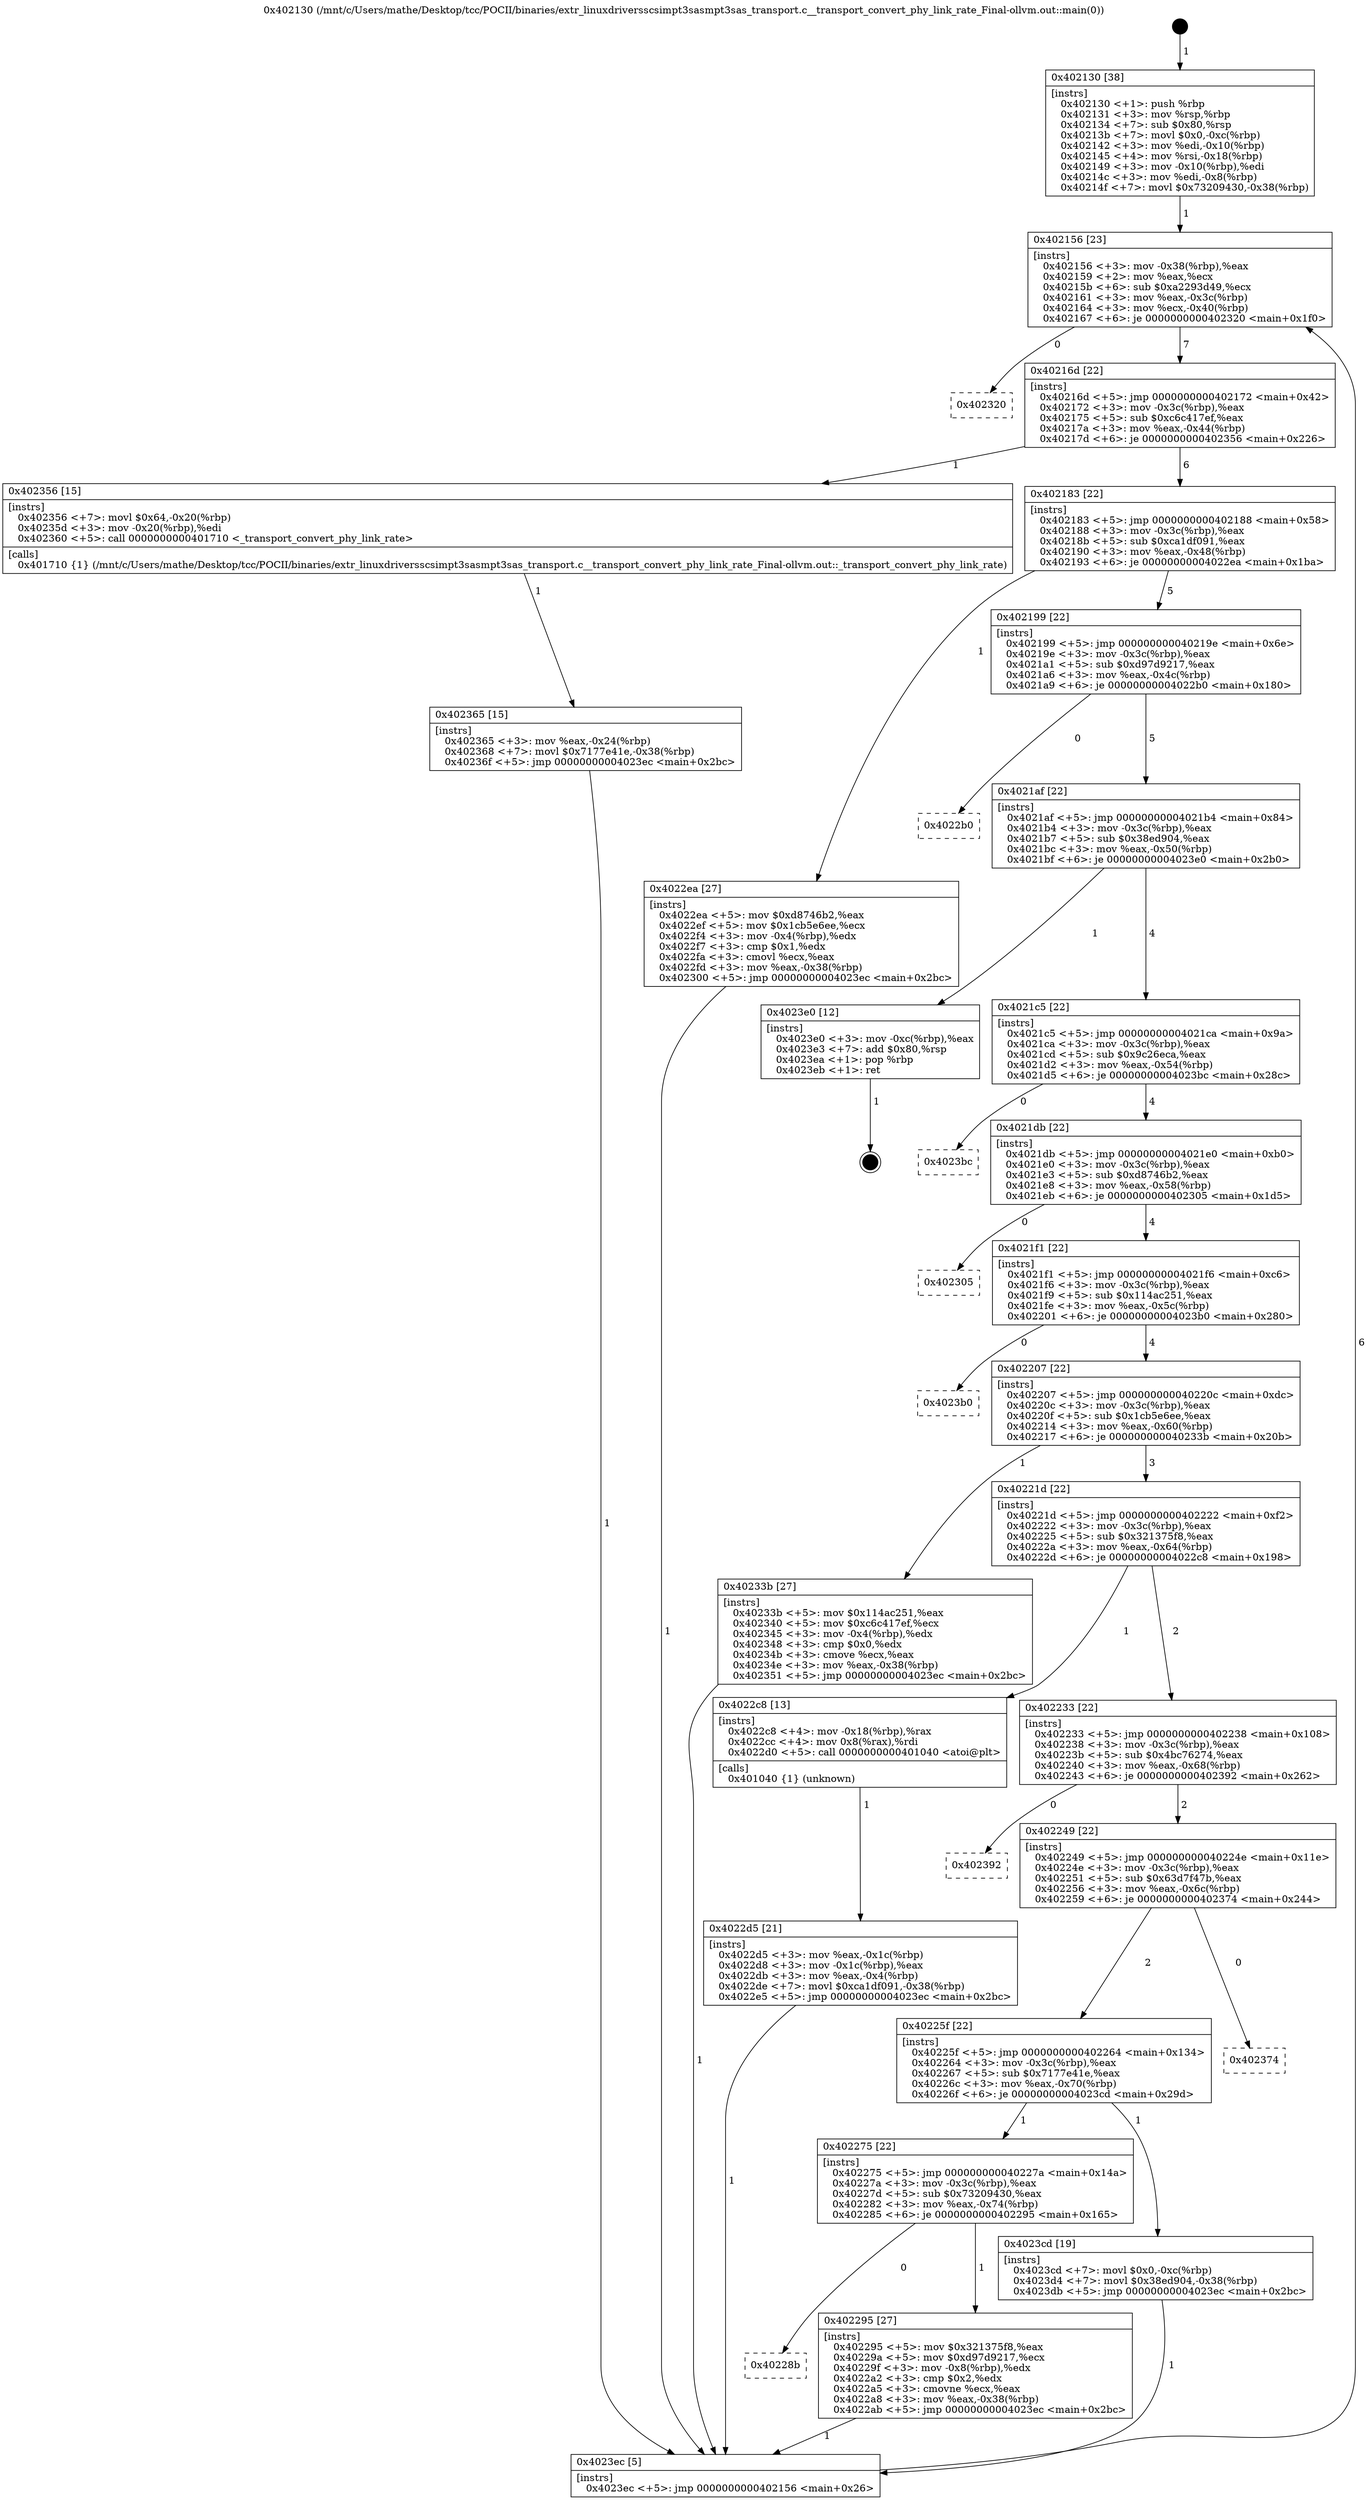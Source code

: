 digraph "0x402130" {
  label = "0x402130 (/mnt/c/Users/mathe/Desktop/tcc/POCII/binaries/extr_linuxdriversscsimpt3sasmpt3sas_transport.c__transport_convert_phy_link_rate_Final-ollvm.out::main(0))"
  labelloc = "t"
  node[shape=record]

  Entry [label="",width=0.3,height=0.3,shape=circle,fillcolor=black,style=filled]
  "0x402156" [label="{
     0x402156 [23]\l
     | [instrs]\l
     &nbsp;&nbsp;0x402156 \<+3\>: mov -0x38(%rbp),%eax\l
     &nbsp;&nbsp;0x402159 \<+2\>: mov %eax,%ecx\l
     &nbsp;&nbsp;0x40215b \<+6\>: sub $0xa2293d49,%ecx\l
     &nbsp;&nbsp;0x402161 \<+3\>: mov %eax,-0x3c(%rbp)\l
     &nbsp;&nbsp;0x402164 \<+3\>: mov %ecx,-0x40(%rbp)\l
     &nbsp;&nbsp;0x402167 \<+6\>: je 0000000000402320 \<main+0x1f0\>\l
  }"]
  "0x402320" [label="{
     0x402320\l
  }", style=dashed]
  "0x40216d" [label="{
     0x40216d [22]\l
     | [instrs]\l
     &nbsp;&nbsp;0x40216d \<+5\>: jmp 0000000000402172 \<main+0x42\>\l
     &nbsp;&nbsp;0x402172 \<+3\>: mov -0x3c(%rbp),%eax\l
     &nbsp;&nbsp;0x402175 \<+5\>: sub $0xc6c417ef,%eax\l
     &nbsp;&nbsp;0x40217a \<+3\>: mov %eax,-0x44(%rbp)\l
     &nbsp;&nbsp;0x40217d \<+6\>: je 0000000000402356 \<main+0x226\>\l
  }"]
  Exit [label="",width=0.3,height=0.3,shape=circle,fillcolor=black,style=filled,peripheries=2]
  "0x402356" [label="{
     0x402356 [15]\l
     | [instrs]\l
     &nbsp;&nbsp;0x402356 \<+7\>: movl $0x64,-0x20(%rbp)\l
     &nbsp;&nbsp;0x40235d \<+3\>: mov -0x20(%rbp),%edi\l
     &nbsp;&nbsp;0x402360 \<+5\>: call 0000000000401710 \<_transport_convert_phy_link_rate\>\l
     | [calls]\l
     &nbsp;&nbsp;0x401710 \{1\} (/mnt/c/Users/mathe/Desktop/tcc/POCII/binaries/extr_linuxdriversscsimpt3sasmpt3sas_transport.c__transport_convert_phy_link_rate_Final-ollvm.out::_transport_convert_phy_link_rate)\l
  }"]
  "0x402183" [label="{
     0x402183 [22]\l
     | [instrs]\l
     &nbsp;&nbsp;0x402183 \<+5\>: jmp 0000000000402188 \<main+0x58\>\l
     &nbsp;&nbsp;0x402188 \<+3\>: mov -0x3c(%rbp),%eax\l
     &nbsp;&nbsp;0x40218b \<+5\>: sub $0xca1df091,%eax\l
     &nbsp;&nbsp;0x402190 \<+3\>: mov %eax,-0x48(%rbp)\l
     &nbsp;&nbsp;0x402193 \<+6\>: je 00000000004022ea \<main+0x1ba\>\l
  }"]
  "0x402365" [label="{
     0x402365 [15]\l
     | [instrs]\l
     &nbsp;&nbsp;0x402365 \<+3\>: mov %eax,-0x24(%rbp)\l
     &nbsp;&nbsp;0x402368 \<+7\>: movl $0x7177e41e,-0x38(%rbp)\l
     &nbsp;&nbsp;0x40236f \<+5\>: jmp 00000000004023ec \<main+0x2bc\>\l
  }"]
  "0x4022ea" [label="{
     0x4022ea [27]\l
     | [instrs]\l
     &nbsp;&nbsp;0x4022ea \<+5\>: mov $0xd8746b2,%eax\l
     &nbsp;&nbsp;0x4022ef \<+5\>: mov $0x1cb5e6ee,%ecx\l
     &nbsp;&nbsp;0x4022f4 \<+3\>: mov -0x4(%rbp),%edx\l
     &nbsp;&nbsp;0x4022f7 \<+3\>: cmp $0x1,%edx\l
     &nbsp;&nbsp;0x4022fa \<+3\>: cmovl %ecx,%eax\l
     &nbsp;&nbsp;0x4022fd \<+3\>: mov %eax,-0x38(%rbp)\l
     &nbsp;&nbsp;0x402300 \<+5\>: jmp 00000000004023ec \<main+0x2bc\>\l
  }"]
  "0x402199" [label="{
     0x402199 [22]\l
     | [instrs]\l
     &nbsp;&nbsp;0x402199 \<+5\>: jmp 000000000040219e \<main+0x6e\>\l
     &nbsp;&nbsp;0x40219e \<+3\>: mov -0x3c(%rbp),%eax\l
     &nbsp;&nbsp;0x4021a1 \<+5\>: sub $0xd97d9217,%eax\l
     &nbsp;&nbsp;0x4021a6 \<+3\>: mov %eax,-0x4c(%rbp)\l
     &nbsp;&nbsp;0x4021a9 \<+6\>: je 00000000004022b0 \<main+0x180\>\l
  }"]
  "0x4022d5" [label="{
     0x4022d5 [21]\l
     | [instrs]\l
     &nbsp;&nbsp;0x4022d5 \<+3\>: mov %eax,-0x1c(%rbp)\l
     &nbsp;&nbsp;0x4022d8 \<+3\>: mov -0x1c(%rbp),%eax\l
     &nbsp;&nbsp;0x4022db \<+3\>: mov %eax,-0x4(%rbp)\l
     &nbsp;&nbsp;0x4022de \<+7\>: movl $0xca1df091,-0x38(%rbp)\l
     &nbsp;&nbsp;0x4022e5 \<+5\>: jmp 00000000004023ec \<main+0x2bc\>\l
  }"]
  "0x4022b0" [label="{
     0x4022b0\l
  }", style=dashed]
  "0x4021af" [label="{
     0x4021af [22]\l
     | [instrs]\l
     &nbsp;&nbsp;0x4021af \<+5\>: jmp 00000000004021b4 \<main+0x84\>\l
     &nbsp;&nbsp;0x4021b4 \<+3\>: mov -0x3c(%rbp),%eax\l
     &nbsp;&nbsp;0x4021b7 \<+5\>: sub $0x38ed904,%eax\l
     &nbsp;&nbsp;0x4021bc \<+3\>: mov %eax,-0x50(%rbp)\l
     &nbsp;&nbsp;0x4021bf \<+6\>: je 00000000004023e0 \<main+0x2b0\>\l
  }"]
  "0x402130" [label="{
     0x402130 [38]\l
     | [instrs]\l
     &nbsp;&nbsp;0x402130 \<+1\>: push %rbp\l
     &nbsp;&nbsp;0x402131 \<+3\>: mov %rsp,%rbp\l
     &nbsp;&nbsp;0x402134 \<+7\>: sub $0x80,%rsp\l
     &nbsp;&nbsp;0x40213b \<+7\>: movl $0x0,-0xc(%rbp)\l
     &nbsp;&nbsp;0x402142 \<+3\>: mov %edi,-0x10(%rbp)\l
     &nbsp;&nbsp;0x402145 \<+4\>: mov %rsi,-0x18(%rbp)\l
     &nbsp;&nbsp;0x402149 \<+3\>: mov -0x10(%rbp),%edi\l
     &nbsp;&nbsp;0x40214c \<+3\>: mov %edi,-0x8(%rbp)\l
     &nbsp;&nbsp;0x40214f \<+7\>: movl $0x73209430,-0x38(%rbp)\l
  }"]
  "0x4023e0" [label="{
     0x4023e0 [12]\l
     | [instrs]\l
     &nbsp;&nbsp;0x4023e0 \<+3\>: mov -0xc(%rbp),%eax\l
     &nbsp;&nbsp;0x4023e3 \<+7\>: add $0x80,%rsp\l
     &nbsp;&nbsp;0x4023ea \<+1\>: pop %rbp\l
     &nbsp;&nbsp;0x4023eb \<+1\>: ret\l
  }"]
  "0x4021c5" [label="{
     0x4021c5 [22]\l
     | [instrs]\l
     &nbsp;&nbsp;0x4021c5 \<+5\>: jmp 00000000004021ca \<main+0x9a\>\l
     &nbsp;&nbsp;0x4021ca \<+3\>: mov -0x3c(%rbp),%eax\l
     &nbsp;&nbsp;0x4021cd \<+5\>: sub $0x9c26eca,%eax\l
     &nbsp;&nbsp;0x4021d2 \<+3\>: mov %eax,-0x54(%rbp)\l
     &nbsp;&nbsp;0x4021d5 \<+6\>: je 00000000004023bc \<main+0x28c\>\l
  }"]
  "0x4023ec" [label="{
     0x4023ec [5]\l
     | [instrs]\l
     &nbsp;&nbsp;0x4023ec \<+5\>: jmp 0000000000402156 \<main+0x26\>\l
  }"]
  "0x4023bc" [label="{
     0x4023bc\l
  }", style=dashed]
  "0x4021db" [label="{
     0x4021db [22]\l
     | [instrs]\l
     &nbsp;&nbsp;0x4021db \<+5\>: jmp 00000000004021e0 \<main+0xb0\>\l
     &nbsp;&nbsp;0x4021e0 \<+3\>: mov -0x3c(%rbp),%eax\l
     &nbsp;&nbsp;0x4021e3 \<+5\>: sub $0xd8746b2,%eax\l
     &nbsp;&nbsp;0x4021e8 \<+3\>: mov %eax,-0x58(%rbp)\l
     &nbsp;&nbsp;0x4021eb \<+6\>: je 0000000000402305 \<main+0x1d5\>\l
  }"]
  "0x40228b" [label="{
     0x40228b\l
  }", style=dashed]
  "0x402305" [label="{
     0x402305\l
  }", style=dashed]
  "0x4021f1" [label="{
     0x4021f1 [22]\l
     | [instrs]\l
     &nbsp;&nbsp;0x4021f1 \<+5\>: jmp 00000000004021f6 \<main+0xc6\>\l
     &nbsp;&nbsp;0x4021f6 \<+3\>: mov -0x3c(%rbp),%eax\l
     &nbsp;&nbsp;0x4021f9 \<+5\>: sub $0x114ac251,%eax\l
     &nbsp;&nbsp;0x4021fe \<+3\>: mov %eax,-0x5c(%rbp)\l
     &nbsp;&nbsp;0x402201 \<+6\>: je 00000000004023b0 \<main+0x280\>\l
  }"]
  "0x402295" [label="{
     0x402295 [27]\l
     | [instrs]\l
     &nbsp;&nbsp;0x402295 \<+5\>: mov $0x321375f8,%eax\l
     &nbsp;&nbsp;0x40229a \<+5\>: mov $0xd97d9217,%ecx\l
     &nbsp;&nbsp;0x40229f \<+3\>: mov -0x8(%rbp),%edx\l
     &nbsp;&nbsp;0x4022a2 \<+3\>: cmp $0x2,%edx\l
     &nbsp;&nbsp;0x4022a5 \<+3\>: cmovne %ecx,%eax\l
     &nbsp;&nbsp;0x4022a8 \<+3\>: mov %eax,-0x38(%rbp)\l
     &nbsp;&nbsp;0x4022ab \<+5\>: jmp 00000000004023ec \<main+0x2bc\>\l
  }"]
  "0x4023b0" [label="{
     0x4023b0\l
  }", style=dashed]
  "0x402207" [label="{
     0x402207 [22]\l
     | [instrs]\l
     &nbsp;&nbsp;0x402207 \<+5\>: jmp 000000000040220c \<main+0xdc\>\l
     &nbsp;&nbsp;0x40220c \<+3\>: mov -0x3c(%rbp),%eax\l
     &nbsp;&nbsp;0x40220f \<+5\>: sub $0x1cb5e6ee,%eax\l
     &nbsp;&nbsp;0x402214 \<+3\>: mov %eax,-0x60(%rbp)\l
     &nbsp;&nbsp;0x402217 \<+6\>: je 000000000040233b \<main+0x20b\>\l
  }"]
  "0x402275" [label="{
     0x402275 [22]\l
     | [instrs]\l
     &nbsp;&nbsp;0x402275 \<+5\>: jmp 000000000040227a \<main+0x14a\>\l
     &nbsp;&nbsp;0x40227a \<+3\>: mov -0x3c(%rbp),%eax\l
     &nbsp;&nbsp;0x40227d \<+5\>: sub $0x73209430,%eax\l
     &nbsp;&nbsp;0x402282 \<+3\>: mov %eax,-0x74(%rbp)\l
     &nbsp;&nbsp;0x402285 \<+6\>: je 0000000000402295 \<main+0x165\>\l
  }"]
  "0x40233b" [label="{
     0x40233b [27]\l
     | [instrs]\l
     &nbsp;&nbsp;0x40233b \<+5\>: mov $0x114ac251,%eax\l
     &nbsp;&nbsp;0x402340 \<+5\>: mov $0xc6c417ef,%ecx\l
     &nbsp;&nbsp;0x402345 \<+3\>: mov -0x4(%rbp),%edx\l
     &nbsp;&nbsp;0x402348 \<+3\>: cmp $0x0,%edx\l
     &nbsp;&nbsp;0x40234b \<+3\>: cmove %ecx,%eax\l
     &nbsp;&nbsp;0x40234e \<+3\>: mov %eax,-0x38(%rbp)\l
     &nbsp;&nbsp;0x402351 \<+5\>: jmp 00000000004023ec \<main+0x2bc\>\l
  }"]
  "0x40221d" [label="{
     0x40221d [22]\l
     | [instrs]\l
     &nbsp;&nbsp;0x40221d \<+5\>: jmp 0000000000402222 \<main+0xf2\>\l
     &nbsp;&nbsp;0x402222 \<+3\>: mov -0x3c(%rbp),%eax\l
     &nbsp;&nbsp;0x402225 \<+5\>: sub $0x321375f8,%eax\l
     &nbsp;&nbsp;0x40222a \<+3\>: mov %eax,-0x64(%rbp)\l
     &nbsp;&nbsp;0x40222d \<+6\>: je 00000000004022c8 \<main+0x198\>\l
  }"]
  "0x4023cd" [label="{
     0x4023cd [19]\l
     | [instrs]\l
     &nbsp;&nbsp;0x4023cd \<+7\>: movl $0x0,-0xc(%rbp)\l
     &nbsp;&nbsp;0x4023d4 \<+7\>: movl $0x38ed904,-0x38(%rbp)\l
     &nbsp;&nbsp;0x4023db \<+5\>: jmp 00000000004023ec \<main+0x2bc\>\l
  }"]
  "0x4022c8" [label="{
     0x4022c8 [13]\l
     | [instrs]\l
     &nbsp;&nbsp;0x4022c8 \<+4\>: mov -0x18(%rbp),%rax\l
     &nbsp;&nbsp;0x4022cc \<+4\>: mov 0x8(%rax),%rdi\l
     &nbsp;&nbsp;0x4022d0 \<+5\>: call 0000000000401040 \<atoi@plt\>\l
     | [calls]\l
     &nbsp;&nbsp;0x401040 \{1\} (unknown)\l
  }"]
  "0x402233" [label="{
     0x402233 [22]\l
     | [instrs]\l
     &nbsp;&nbsp;0x402233 \<+5\>: jmp 0000000000402238 \<main+0x108\>\l
     &nbsp;&nbsp;0x402238 \<+3\>: mov -0x3c(%rbp),%eax\l
     &nbsp;&nbsp;0x40223b \<+5\>: sub $0x4bc76274,%eax\l
     &nbsp;&nbsp;0x402240 \<+3\>: mov %eax,-0x68(%rbp)\l
     &nbsp;&nbsp;0x402243 \<+6\>: je 0000000000402392 \<main+0x262\>\l
  }"]
  "0x40225f" [label="{
     0x40225f [22]\l
     | [instrs]\l
     &nbsp;&nbsp;0x40225f \<+5\>: jmp 0000000000402264 \<main+0x134\>\l
     &nbsp;&nbsp;0x402264 \<+3\>: mov -0x3c(%rbp),%eax\l
     &nbsp;&nbsp;0x402267 \<+5\>: sub $0x7177e41e,%eax\l
     &nbsp;&nbsp;0x40226c \<+3\>: mov %eax,-0x70(%rbp)\l
     &nbsp;&nbsp;0x40226f \<+6\>: je 00000000004023cd \<main+0x29d\>\l
  }"]
  "0x402392" [label="{
     0x402392\l
  }", style=dashed]
  "0x402249" [label="{
     0x402249 [22]\l
     | [instrs]\l
     &nbsp;&nbsp;0x402249 \<+5\>: jmp 000000000040224e \<main+0x11e\>\l
     &nbsp;&nbsp;0x40224e \<+3\>: mov -0x3c(%rbp),%eax\l
     &nbsp;&nbsp;0x402251 \<+5\>: sub $0x63d7f47b,%eax\l
     &nbsp;&nbsp;0x402256 \<+3\>: mov %eax,-0x6c(%rbp)\l
     &nbsp;&nbsp;0x402259 \<+6\>: je 0000000000402374 \<main+0x244\>\l
  }"]
  "0x402374" [label="{
     0x402374\l
  }", style=dashed]
  Entry -> "0x402130" [label=" 1"]
  "0x402156" -> "0x402320" [label=" 0"]
  "0x402156" -> "0x40216d" [label=" 7"]
  "0x4023e0" -> Exit [label=" 1"]
  "0x40216d" -> "0x402356" [label=" 1"]
  "0x40216d" -> "0x402183" [label=" 6"]
  "0x4023cd" -> "0x4023ec" [label=" 1"]
  "0x402183" -> "0x4022ea" [label=" 1"]
  "0x402183" -> "0x402199" [label=" 5"]
  "0x402365" -> "0x4023ec" [label=" 1"]
  "0x402199" -> "0x4022b0" [label=" 0"]
  "0x402199" -> "0x4021af" [label=" 5"]
  "0x402356" -> "0x402365" [label=" 1"]
  "0x4021af" -> "0x4023e0" [label=" 1"]
  "0x4021af" -> "0x4021c5" [label=" 4"]
  "0x40233b" -> "0x4023ec" [label=" 1"]
  "0x4021c5" -> "0x4023bc" [label=" 0"]
  "0x4021c5" -> "0x4021db" [label=" 4"]
  "0x4022ea" -> "0x4023ec" [label=" 1"]
  "0x4021db" -> "0x402305" [label=" 0"]
  "0x4021db" -> "0x4021f1" [label=" 4"]
  "0x4022d5" -> "0x4023ec" [label=" 1"]
  "0x4021f1" -> "0x4023b0" [label=" 0"]
  "0x4021f1" -> "0x402207" [label=" 4"]
  "0x4022c8" -> "0x4022d5" [label=" 1"]
  "0x402207" -> "0x40233b" [label=" 1"]
  "0x402207" -> "0x40221d" [label=" 3"]
  "0x402130" -> "0x402156" [label=" 1"]
  "0x40221d" -> "0x4022c8" [label=" 1"]
  "0x40221d" -> "0x402233" [label=" 2"]
  "0x402295" -> "0x4023ec" [label=" 1"]
  "0x402233" -> "0x402392" [label=" 0"]
  "0x402233" -> "0x402249" [label=" 2"]
  "0x402275" -> "0x402295" [label=" 1"]
  "0x402249" -> "0x402374" [label=" 0"]
  "0x402249" -> "0x40225f" [label=" 2"]
  "0x402275" -> "0x40228b" [label=" 0"]
  "0x40225f" -> "0x4023cd" [label=" 1"]
  "0x40225f" -> "0x402275" [label=" 1"]
  "0x4023ec" -> "0x402156" [label=" 6"]
}
